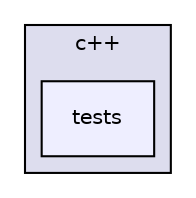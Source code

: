 digraph "c++/tests" {
  bgcolor=transparent;
  compound=true
  node [ fontsize="10", fontname="Helvetica"];
  edge [ labelfontsize="10", labelfontname="Helvetica"];
  subgraph clusterdir_b2bca091c87127f5da307455ce418719 {
    graph [ bgcolor="#ddddee", pencolor="black", label="c++" fontname="Helvetica", fontsize="10", URL="dir_b2bca091c87127f5da307455ce418719.html"]
  dir_0d9097647ecc6a5e32003611ade66817 [shape=box, label="tests", style="filled", fillcolor="#eeeeff", pencolor="black", URL="dir_0d9097647ecc6a5e32003611ade66817.html"];
  }
}
